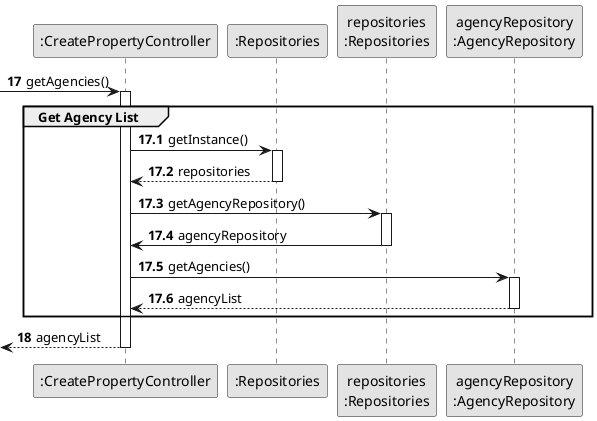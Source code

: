 @startuml

skinparam monochrome true
skinparam packageStyle rectangle
skinparam shadowing false

participant ":CreatePropertyController" as CTRL
participant ":Repositories" as RepositorySingleton
participant "repositories\n:Repositories" as PLAT
participant "agencyRepository\n:AgencyRepository" as AgencyRepository

autonumber 17

-> CTRL : getAgencies()

activate CTRL
autonumber 17.1

    group Get Agency List

CTRL -> RepositorySingleton : getInstance()

        activate RepositorySingleton

            RepositorySingleton --> CTRL : repositories
        deactivate RepositorySingleton

        CTRL -> PLAT : getAgencyRepository()

        activate PLAT

            PLAT -> CTRL : agencyRepository

        deactivate PLAT

        CTRL -> AgencyRepository : getAgencies()

        activate AgencyRepository

        AgencyRepository --> CTRL : agencyList

        deactivate AgencyRepository
     end
     autonumber 18

        <-- CTRL : agencyList

        deactivate CTRL
@enduml